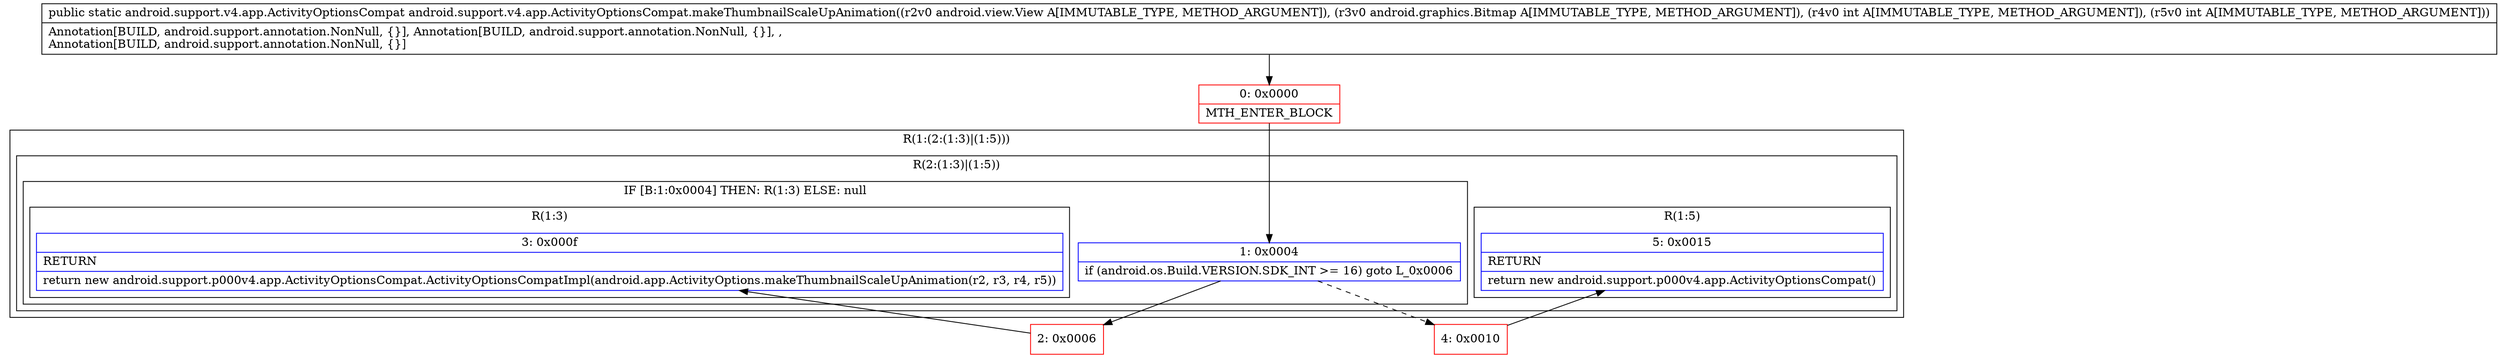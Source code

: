 digraph "CFG forandroid.support.v4.app.ActivityOptionsCompat.makeThumbnailScaleUpAnimation(Landroid\/view\/View;Landroid\/graphics\/Bitmap;II)Landroid\/support\/v4\/app\/ActivityOptionsCompat;" {
subgraph cluster_Region_1941107252 {
label = "R(1:(2:(1:3)|(1:5)))";
node [shape=record,color=blue];
subgraph cluster_Region_1731018105 {
label = "R(2:(1:3)|(1:5))";
node [shape=record,color=blue];
subgraph cluster_IfRegion_818096560 {
label = "IF [B:1:0x0004] THEN: R(1:3) ELSE: null";
node [shape=record,color=blue];
Node_1 [shape=record,label="{1\:\ 0x0004|if (android.os.Build.VERSION.SDK_INT \>= 16) goto L_0x0006\l}"];
subgraph cluster_Region_2077961388 {
label = "R(1:3)";
node [shape=record,color=blue];
Node_3 [shape=record,label="{3\:\ 0x000f|RETURN\l|return new android.support.p000v4.app.ActivityOptionsCompat.ActivityOptionsCompatImpl(android.app.ActivityOptions.makeThumbnailScaleUpAnimation(r2, r3, r4, r5))\l}"];
}
}
subgraph cluster_Region_521949873 {
label = "R(1:5)";
node [shape=record,color=blue];
Node_5 [shape=record,label="{5\:\ 0x0015|RETURN\l|return new android.support.p000v4.app.ActivityOptionsCompat()\l}"];
}
}
}
Node_0 [shape=record,color=red,label="{0\:\ 0x0000|MTH_ENTER_BLOCK\l}"];
Node_2 [shape=record,color=red,label="{2\:\ 0x0006}"];
Node_4 [shape=record,color=red,label="{4\:\ 0x0010}"];
MethodNode[shape=record,label="{public static android.support.v4.app.ActivityOptionsCompat android.support.v4.app.ActivityOptionsCompat.makeThumbnailScaleUpAnimation((r2v0 android.view.View A[IMMUTABLE_TYPE, METHOD_ARGUMENT]), (r3v0 android.graphics.Bitmap A[IMMUTABLE_TYPE, METHOD_ARGUMENT]), (r4v0 int A[IMMUTABLE_TYPE, METHOD_ARGUMENT]), (r5v0 int A[IMMUTABLE_TYPE, METHOD_ARGUMENT]))  | Annotation[BUILD, android.support.annotation.NonNull, \{\}], Annotation[BUILD, android.support.annotation.NonNull, \{\}], , \lAnnotation[BUILD, android.support.annotation.NonNull, \{\}]\l}"];
MethodNode -> Node_0;
Node_1 -> Node_2;
Node_1 -> Node_4[style=dashed];
Node_0 -> Node_1;
Node_2 -> Node_3;
Node_4 -> Node_5;
}

